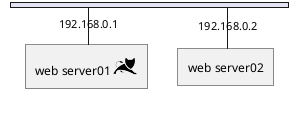 {
  "sha1": "2dj4osmoa6em930ld4p7g48a2u2cfds",
  "insertion": {
    "when": "2024-05-30T20:48:19.962Z",
    "url": "https://forum.plantuml.net/11862/nwdiag-beautifier",
    "user": "plantuml@gmail.com"
  }
}
@startuml
!include <cloudinsight/tomcat.puml>
nwdiag {
      network {
        A [address = 192.168.0.1, description = "web server01 <$tomcat*0.5>"];
        B [address = 192.168.0.2, description = "web server02"];
      }
}
@enduml

